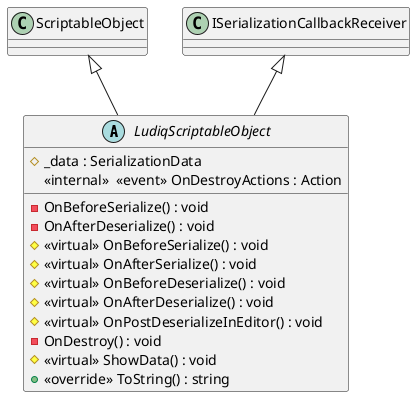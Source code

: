 @startuml
abstract class LudiqScriptableObject {
    # _data : SerializationData
    <<internal>>  <<event>> OnDestroyActions : Action 
    - OnBeforeSerialize() : void
    - OnAfterDeserialize() : void
    # <<virtual>> OnBeforeSerialize() : void
    # <<virtual>> OnAfterSerialize() : void
    # <<virtual>> OnBeforeDeserialize() : void
    # <<virtual>> OnAfterDeserialize() : void
    # <<virtual>> OnPostDeserializeInEditor() : void
    - OnDestroy() : void
    # <<virtual>> ShowData() : void
    + <<override>> ToString() : string
}
ScriptableObject <|-- LudiqScriptableObject
ISerializationCallbackReceiver <|-- LudiqScriptableObject
@enduml
